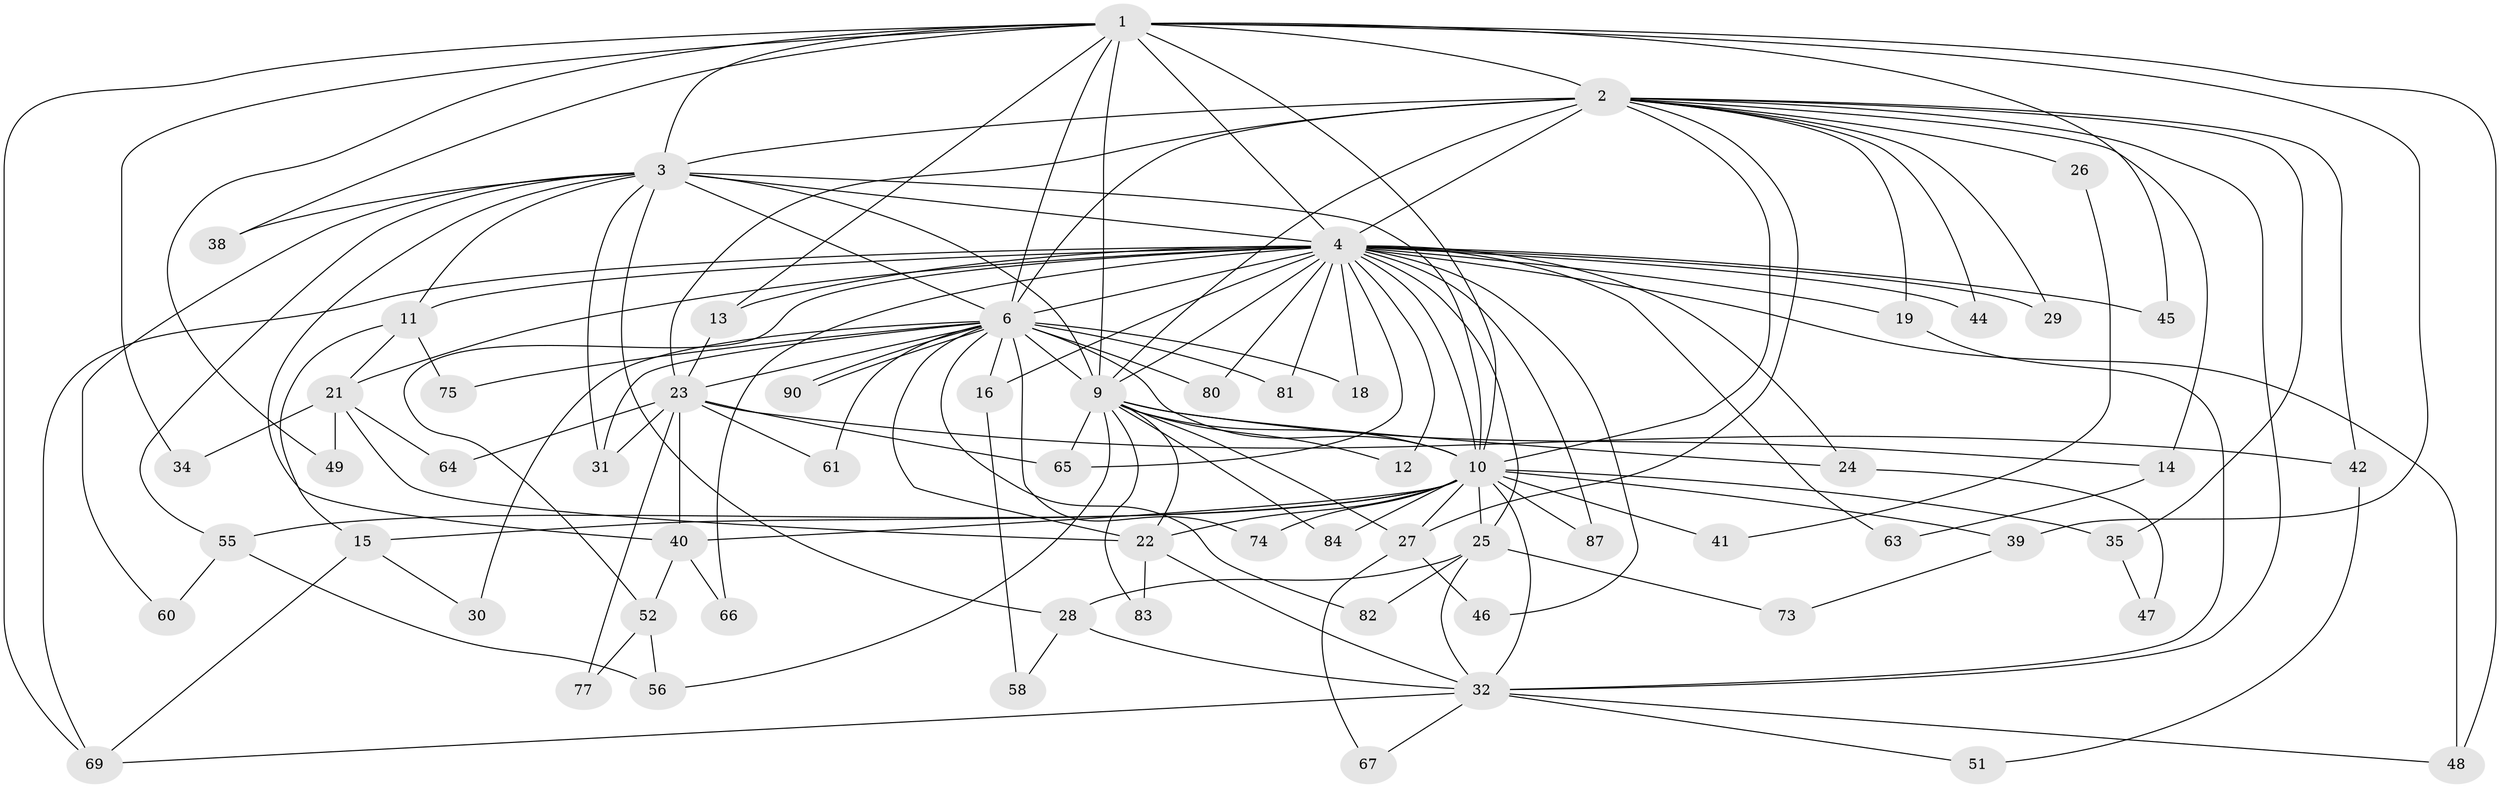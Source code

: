 // original degree distribution, {18: 0.03296703296703297, 11: 0.01098901098901099, 25: 0.01098901098901099, 19: 0.01098901098901099, 22: 0.02197802197802198, 12: 0.01098901098901099, 16: 0.01098901098901099, 6: 0.04395604395604396, 3: 0.16483516483516483, 4: 0.0989010989010989, 2: 0.5384615384615384, 10: 0.02197802197802198, 5: 0.02197802197802198}
// Generated by graph-tools (version 1.1) at 2025/11/02/27/25 16:11:06]
// undirected, 64 vertices, 149 edges
graph export_dot {
graph [start="1"]
  node [color=gray90,style=filled];
  1 [super="+54"];
  2 [super="+5"];
  3 [super="+86"];
  4 [super="+7"];
  6 [super="+8"];
  9 [super="+17"];
  10 [super="+68"];
  11 [super="+91"];
  12 [super="+20"];
  13;
  14;
  15 [super="+76"];
  16 [super="+62"];
  18 [super="+50"];
  19 [super="+33"];
  21 [super="+36"];
  22 [super="+53"];
  23 [super="+37"];
  24;
  25 [super="+43"];
  26;
  27;
  28 [super="+70"];
  29;
  30;
  31 [super="+59"];
  32 [super="+79"];
  34;
  35 [super="+78"];
  38;
  39 [super="+89"];
  40 [super="+57"];
  41;
  42;
  44;
  45;
  46;
  47;
  48 [super="+85"];
  49;
  51;
  52;
  55 [super="+88"];
  56;
  58;
  60;
  61;
  63;
  64;
  65 [super="+72"];
  66;
  67;
  69 [super="+71"];
  73;
  74;
  75;
  77;
  80;
  81;
  82;
  83;
  84;
  87;
  90;
  1 -- 2 [weight=2];
  1 -- 3;
  1 -- 4 [weight=2];
  1 -- 6 [weight=2];
  1 -- 9;
  1 -- 10;
  1 -- 13;
  1 -- 34;
  1 -- 38;
  1 -- 39 [weight=2];
  1 -- 48;
  1 -- 49;
  1 -- 69;
  1 -- 45;
  2 -- 3 [weight=2];
  2 -- 4 [weight=4];
  2 -- 6 [weight=4];
  2 -- 9 [weight=2];
  2 -- 10 [weight=2];
  2 -- 29;
  2 -- 35 [weight=2];
  2 -- 14;
  2 -- 19;
  2 -- 23;
  2 -- 26;
  2 -- 27;
  2 -- 32;
  2 -- 42;
  2 -- 44;
  3 -- 4 [weight=2];
  3 -- 6 [weight=2];
  3 -- 9 [weight=2];
  3 -- 10;
  3 -- 11 [weight=2];
  3 -- 28;
  3 -- 31;
  3 -- 38;
  3 -- 40;
  3 -- 55;
  3 -- 60;
  4 -- 6 [weight=4];
  4 -- 9 [weight=2];
  4 -- 10 [weight=2];
  4 -- 12 [weight=2];
  4 -- 13;
  4 -- 16 [weight=2];
  4 -- 18;
  4 -- 19;
  4 -- 21;
  4 -- 25;
  4 -- 29;
  4 -- 45 [weight=2];
  4 -- 46;
  4 -- 52;
  4 -- 63;
  4 -- 81;
  4 -- 87;
  4 -- 66;
  4 -- 11;
  4 -- 80;
  4 -- 24;
  4 -- 44;
  4 -- 69;
  4 -- 48;
  4 -- 65;
  6 -- 9 [weight=3];
  6 -- 10 [weight=2];
  6 -- 16;
  6 -- 18 [weight=2];
  6 -- 22;
  6 -- 23;
  6 -- 30;
  6 -- 61;
  6 -- 75;
  6 -- 80;
  6 -- 81;
  6 -- 90;
  6 -- 90;
  6 -- 74;
  6 -- 82;
  6 -- 31;
  9 -- 10;
  9 -- 12;
  9 -- 14;
  9 -- 27;
  9 -- 65;
  9 -- 84;
  9 -- 83;
  9 -- 22;
  9 -- 24;
  9 -- 56;
  10 -- 15;
  10 -- 25;
  10 -- 32;
  10 -- 39;
  10 -- 41;
  10 -- 55;
  10 -- 74;
  10 -- 84;
  10 -- 87;
  10 -- 27;
  10 -- 35;
  10 -- 40;
  10 -- 22;
  11 -- 15;
  11 -- 21;
  11 -- 75;
  13 -- 23;
  14 -- 63;
  15 -- 30;
  15 -- 69;
  16 -- 58;
  19 -- 32;
  21 -- 34;
  21 -- 64;
  21 -- 49;
  21 -- 22;
  22 -- 32;
  22 -- 83;
  23 -- 31;
  23 -- 40;
  23 -- 42;
  23 -- 61;
  23 -- 64;
  23 -- 65;
  23 -- 77;
  24 -- 47;
  25 -- 28;
  25 -- 73;
  25 -- 82;
  25 -- 32;
  26 -- 41;
  27 -- 46;
  27 -- 67;
  28 -- 58;
  28 -- 32;
  32 -- 48;
  32 -- 51;
  32 -- 67;
  32 -- 69;
  35 -- 47;
  39 -- 73;
  40 -- 52;
  40 -- 66;
  42 -- 51;
  52 -- 56;
  52 -- 77;
  55 -- 60;
  55 -- 56;
}
